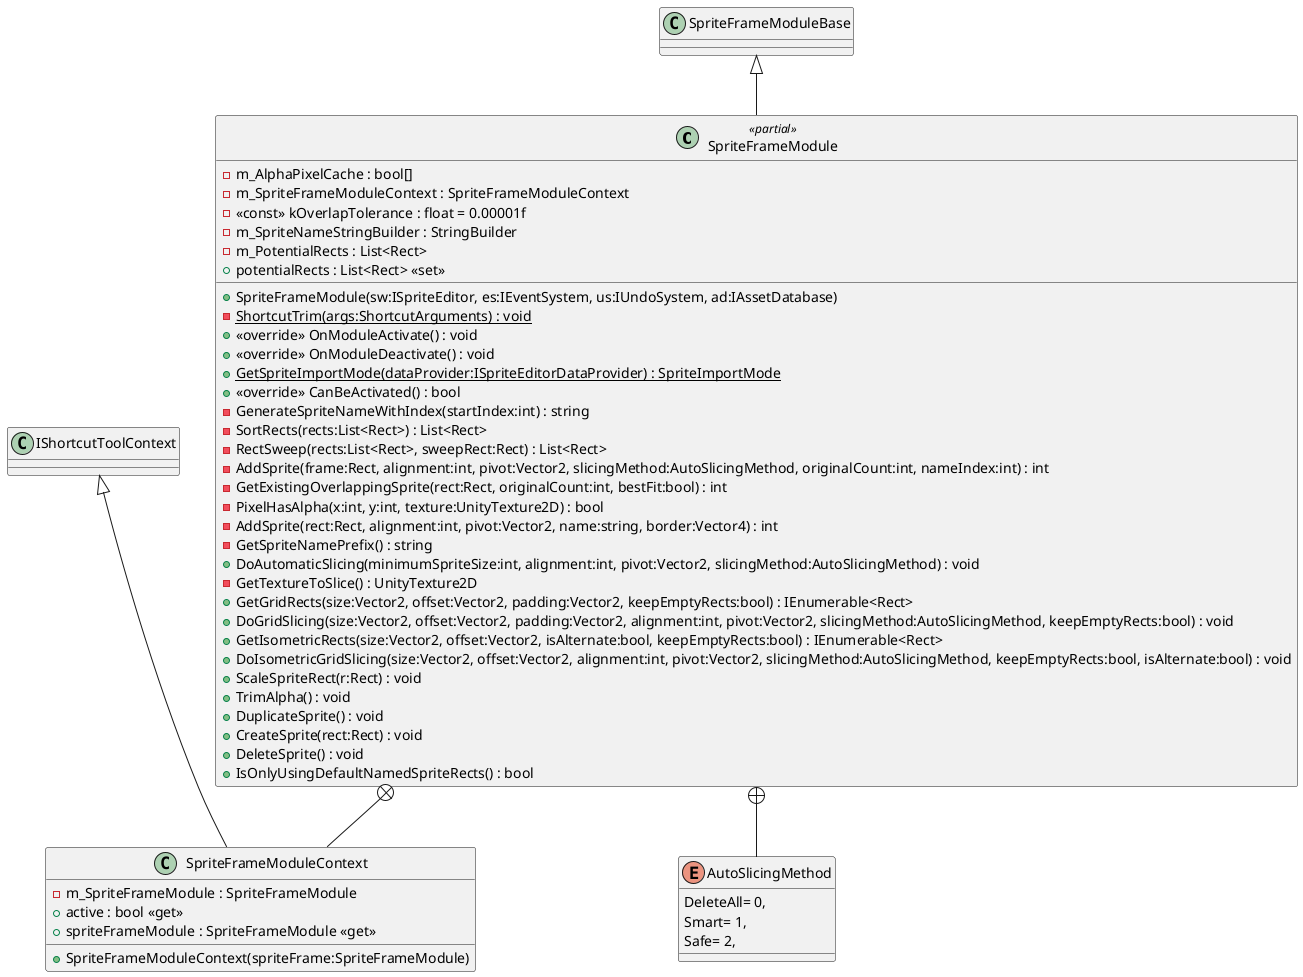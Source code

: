 @startuml
class SpriteFrameModule <<partial>> {
    - m_AlphaPixelCache : bool[]
    - m_SpriteFrameModuleContext : SpriteFrameModuleContext
    - <<const>> kOverlapTolerance : float = 0.00001f
    - m_SpriteNameStringBuilder : StringBuilder
    - m_PotentialRects : List<Rect>
    + potentialRects : List<Rect> <<set>>
    + SpriteFrameModule(sw:ISpriteEditor, es:IEventSystem, us:IUndoSystem, ad:IAssetDatabase)
    {static} - ShortcutTrim(args:ShortcutArguments) : void
    + <<override>> OnModuleActivate() : void
    + <<override>> OnModuleDeactivate() : void
    + {static} GetSpriteImportMode(dataProvider:ISpriteEditorDataProvider) : SpriteImportMode
    + <<override>> CanBeActivated() : bool
    - GenerateSpriteNameWithIndex(startIndex:int) : string
    - SortRects(rects:List<Rect>) : List<Rect>
    - RectSweep(rects:List<Rect>, sweepRect:Rect) : List<Rect>
    - AddSprite(frame:Rect, alignment:int, pivot:Vector2, slicingMethod:AutoSlicingMethod, originalCount:int, nameIndex:int) : int
    - GetExistingOverlappingSprite(rect:Rect, originalCount:int, bestFit:bool) : int
    - PixelHasAlpha(x:int, y:int, texture:UnityTexture2D) : bool
    - AddSprite(rect:Rect, alignment:int, pivot:Vector2, name:string, border:Vector4) : int
    - GetSpriteNamePrefix() : string
    + DoAutomaticSlicing(minimumSpriteSize:int, alignment:int, pivot:Vector2, slicingMethod:AutoSlicingMethod) : void
    - GetTextureToSlice() : UnityTexture2D
    + GetGridRects(size:Vector2, offset:Vector2, padding:Vector2, keepEmptyRects:bool) : IEnumerable<Rect>
    + DoGridSlicing(size:Vector2, offset:Vector2, padding:Vector2, alignment:int, pivot:Vector2, slicingMethod:AutoSlicingMethod, keepEmptyRects:bool) : void
    + GetIsometricRects(size:Vector2, offset:Vector2, isAlternate:bool, keepEmptyRects:bool) : IEnumerable<Rect>
    + DoIsometricGridSlicing(size:Vector2, offset:Vector2, alignment:int, pivot:Vector2, slicingMethod:AutoSlicingMethod, keepEmptyRects:bool, isAlternate:bool) : void
    + ScaleSpriteRect(r:Rect) : void
    + TrimAlpha() : void
    + DuplicateSprite() : void
    + CreateSprite(rect:Rect) : void
    + DeleteSprite() : void
    + IsOnlyUsingDefaultNamedSpriteRects() : bool
}
enum AutoSlicingMethod {
    DeleteAll= 0,
    Smart= 1,
    Safe= 2,
}
class SpriteFrameModuleContext {
    - m_SpriteFrameModule : SpriteFrameModule
    + SpriteFrameModuleContext(spriteFrame:SpriteFrameModule)
    + active : bool <<get>>
    + spriteFrameModule : SpriteFrameModule <<get>>
}
SpriteFrameModuleBase <|-- SpriteFrameModule
SpriteFrameModule +-- AutoSlicingMethod
SpriteFrameModule +-- SpriteFrameModuleContext
IShortcutToolContext <|-- SpriteFrameModuleContext
@enduml
